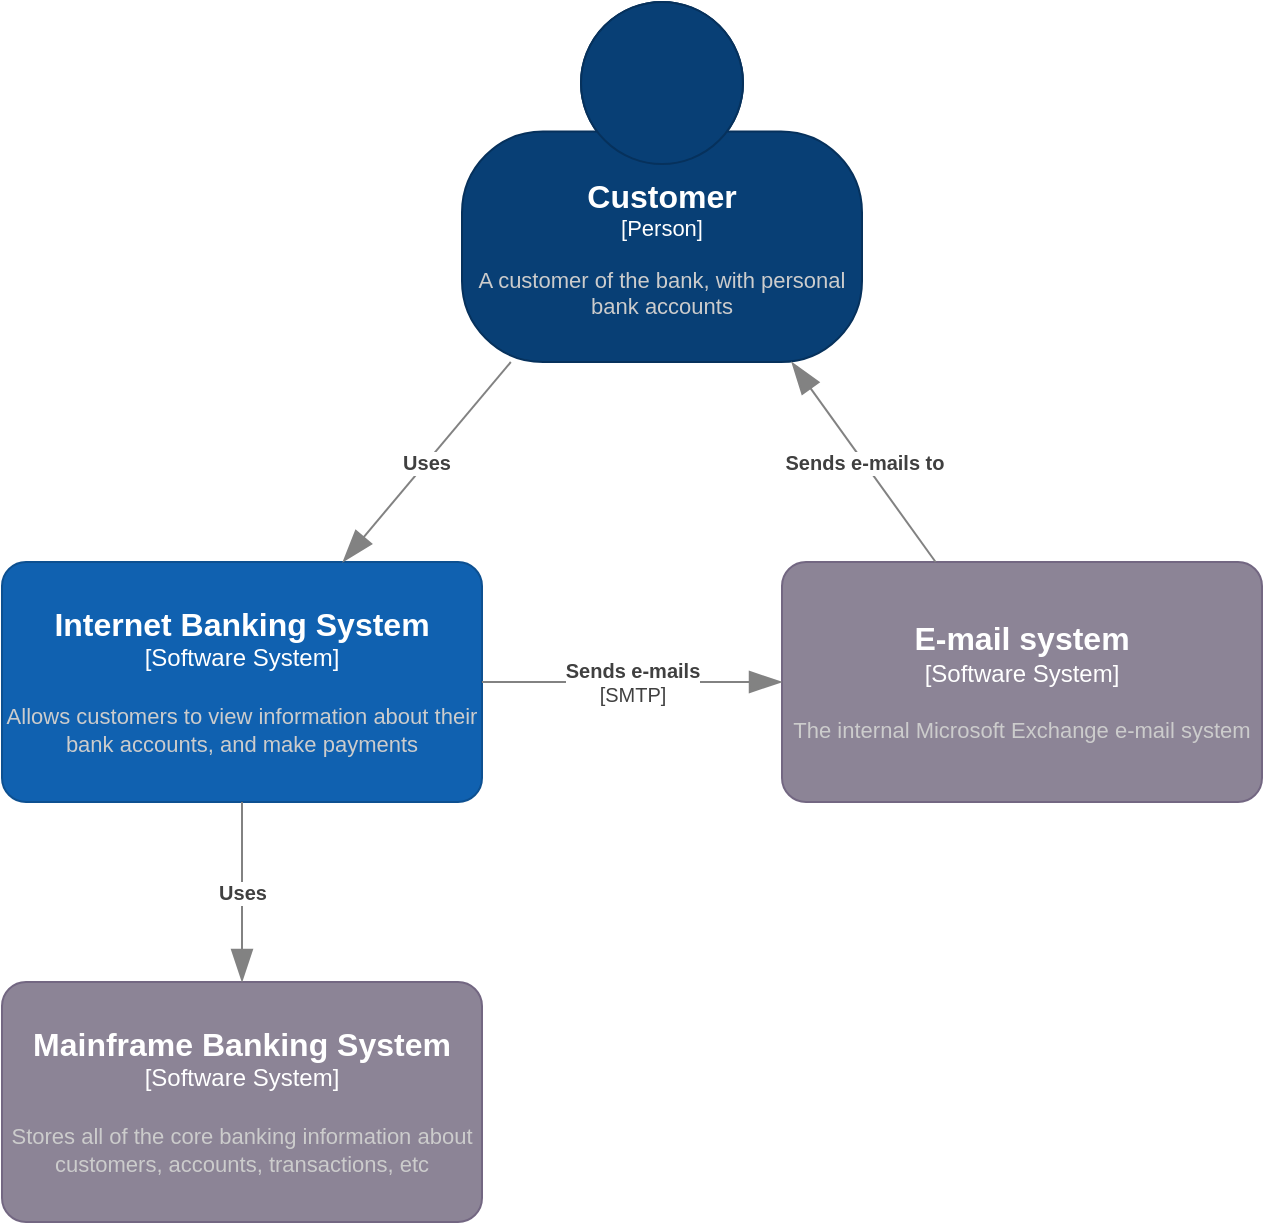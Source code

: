 <mxfile version="20.7.4" type="device"><diagram id="w14KSOpjUpxt1xlvvVnj" name="Page-1"><mxGraphModel dx="1432" dy="1323" grid="1" gridSize="10" guides="1" tooltips="1" connect="1" arrows="1" fold="1" page="1" pageScale="1" pageWidth="850" pageHeight="1100" math="0" shadow="0"><root><object label="" spec="app-action:&#10;  text: Internet Banking System&#10;  location: ${base-uri}index.html &#10;  tooltip: Principal action&#10;  content:&#10;    content-markdown:&#10;      style: true&#10;      source:&#10;        content-resource:&#10;          location: context.md&#10;          interpolate: true&#10;" child-reference="children" representation="context" id="0"><mxCell/></object><object id="1"><mxCell parent="0"/></object><object placeholders="1" c4Name="Customer" c4Type="Person" c4Description="A customer of the bank, with personal bank accounts" label="&lt;font style=&quot;font-size: 16px&quot;&gt;&lt;b&gt;%c4Name%&lt;/b&gt;&lt;/font&gt;&lt;div&gt;[%c4Type%]&lt;/div&gt;&lt;br&gt;&lt;div&gt;&lt;font style=&quot;font-size: 11px&quot;&gt;&lt;font color=&quot;#cccccc&quot;&gt;%c4Description%&lt;/font&gt;&lt;/div&gt;" spec="app-action:                           &#10;  icon: fas fa-user                   &#10;  text: Customer                      &#10;  uris:                               &#10;    - nasdanika://customer            &#10;    - nasdanika://user                &#10;  location: customer.html             &#10;  content:                            &#10;    content-markdown:                 &#10;      source:                         &#10;        content-resource: customer.md " child-reference="children" id="wSDtiMTOGxGJptyBwi4J-1"><mxCell style="html=1;fontSize=11;dashed=0;whiteSpace=wrap;fillColor=#083F75;strokeColor=#06315C;fontColor=#ffffff;shape=mxgraph.c4.person2;align=center;metaEdit=1;points=[[0.5,0,0],[1,0.5,0],[1,0.75,0],[0.75,1,0],[0.5,1,0],[0.25,1,0],[0,0.75,0],[0,0.5,0]];resizable=0;" parent="1" vertex="1"><mxGeometry x="350" y="50" width="200" height="180" as="geometry"/></mxCell></object><object placeholders="1" c4Name="Internet Banking System" c4Type="Software System" c4Description="Allows customers to view information about their bank accounts, and make payments" label="&lt;font style=&quot;font-size: 16px&quot;&gt;&lt;b&gt;%c4Name%&lt;/b&gt;&lt;/font&gt;&lt;div&gt;[%c4Type%]&lt;/div&gt;&lt;br&gt;&lt;div&gt;&lt;font style=&quot;font-size: 11px&quot;&gt;&lt;font color=&quot;#cccccc&quot;&gt;%c4Description%&lt;/font&gt;&lt;/div&gt;" semantic-uri="systems/internet-banking/container.drawio#/" child-reference="children" id="wSDtiMTOGxGJptyBwi4J-2"><mxCell style="rounded=1;whiteSpace=wrap;html=1;labelBackgroundColor=none;fillColor=#1061B0;fontColor=#ffffff;align=center;arcSize=10;strokeColor=#0D5091;metaEdit=1;resizable=0;points=[[0.25,0,0],[0.5,0,0],[0.75,0,0],[1,0.25,0],[1,0.5,0],[1,0.75,0],[0.75,1,0],[0.5,1,0],[0.25,1,0],[0,0.75,0],[0,0.5,0],[0,0.25,0]];" parent="1" vertex="1"><mxGeometry x="120" y="330" width="240" height="120" as="geometry"/></mxCell></object><object placeholders="1" c4Name="Mainframe Banking System" c4Type="Software System" c4Description="Stores all of the core banking information about customers, accounts, transactions, etc" label="&lt;font style=&quot;font-size: 16px&quot;&gt;&lt;b&gt;%c4Name%&lt;/b&gt;&lt;/font&gt;&lt;div&gt;[%c4Type%]&lt;/div&gt;&lt;br&gt;&lt;div&gt;&lt;font style=&quot;font-size: 11px&quot;&gt;&lt;font color=&quot;#cccccc&quot;&gt;%c4Description%&lt;/font&gt;&lt;/div&gt;" spec="app-action:                                            &#10;  text: Mainframe Banking System                       &#10;  uris: nasdanika://mainframe                          &#10;  location: systems/external/mainframe.html            &#10;  content:                                             &#10;    content-markdown:                                  &#10;      source:                                          &#10;        content-resource: systems/external/mainframe.md" child-reference="children" id="wSDtiMTOGxGJptyBwi4J-3"><mxCell style="rounded=1;whiteSpace=wrap;html=1;labelBackgroundColor=none;fillColor=#8C8496;fontColor=#ffffff;align=center;arcSize=10;strokeColor=#736782;metaEdit=1;resizable=0;points=[[0.25,0,0],[0.5,0,0],[0.75,0,0],[1,0.25,0],[1,0.5,0],[1,0.75,0],[0.75,1,0],[0.5,1,0],[0.25,1,0],[0,0.75,0],[0,0.5,0],[0,0.25,0]];" parent="1" vertex="1"><mxGeometry x="120" y="540" width="240" height="120" as="geometry"/></mxCell></object><object placeholders="1" c4Name="E-mail system" c4Type="Software System" c4Description="The internal Microsoft Exchange e-mail system" label="&lt;font style=&quot;font-size: 16px&quot;&gt;&lt;b&gt;%c4Name%&lt;/b&gt;&lt;/font&gt;&lt;div&gt;[%c4Type%]&lt;/div&gt;&lt;br&gt;&lt;div&gt;&lt;font style=&quot;font-size: 11px&quot;&gt;&lt;font color=&quot;#cccccc&quot;&gt;%c4Description%&lt;/font&gt;&lt;/div&gt;" spec="app-action:                                         &#10;  text: E-mail system                               &#10;  uris: nasdanika://e-mail                          &#10;  location: systems/external/e-mail.html            &#10;  content:                                          &#10;    content-markdown:                               &#10;      source:                                       &#10;        content-resource: systems/external/e-mail.md" child-reference="children" id="wSDtiMTOGxGJptyBwi4J-4"><mxCell style="rounded=1;whiteSpace=wrap;html=1;labelBackgroundColor=none;fillColor=#8C8496;fontColor=#ffffff;align=center;arcSize=10;strokeColor=#736782;metaEdit=1;resizable=0;points=[[0.25,0,0],[0.5,0,0],[0.75,0,0],[1,0.25,0],[1,0.5,0],[1,0.75,0],[0.75,1,0],[0.5,1,0],[0.25,1,0],[0,0.75,0],[0,0.5,0],[0,0.25,0]];" parent="1" vertex="1"><mxGeometry x="510" y="330" width="240" height="120" as="geometry"/></mxCell></object><object placeholders="1" c4Type="Relationship" c4Description="Uses" label="&lt;div style=&quot;text-align: left&quot;&gt;&lt;div style=&quot;text-align: center&quot;&gt;&lt;b&gt;%c4Description%&lt;/b&gt;&lt;/div&gt;" id="wSDtiMTOGxGJptyBwi4J-5"><mxCell style="endArrow=blockThin;html=1;fontSize=10;fontColor=#404040;strokeWidth=1;endFill=1;strokeColor=#828282;elbow=vertical;metaEdit=1;endSize=14;startSize=14;jumpStyle=arc;jumpSize=16;rounded=0;" parent="1" source="wSDtiMTOGxGJptyBwi4J-1" target="wSDtiMTOGxGJptyBwi4J-2" edge="1"><mxGeometry width="240" relative="1" as="geometry"><mxPoint x="300" y="770" as="sourcePoint"/><mxPoint x="540" y="770" as="targetPoint"/></mxGeometry></mxCell></object><object placeholders="1" c4Type="Relationship" c4Description="Sends e-mails to" label="&lt;div style=&quot;text-align: left&quot;&gt;&lt;div style=&quot;text-align: center&quot;&gt;&lt;b&gt;%c4Description%&lt;/b&gt;&lt;/div&gt;" id="wSDtiMTOGxGJptyBwi4J-6"><mxCell style="endArrow=blockThin;html=1;fontSize=10;fontColor=#404040;strokeWidth=1;endFill=1;strokeColor=#828282;elbow=vertical;metaEdit=1;endSize=14;startSize=14;jumpStyle=arc;jumpSize=16;rounded=0;" parent="1" source="wSDtiMTOGxGJptyBwi4J-4" target="wSDtiMTOGxGJptyBwi4J-1" edge="1"><mxGeometry width="240" relative="1" as="geometry"><mxPoint x="300" y="770" as="sourcePoint"/><mxPoint x="700" y="320" as="targetPoint"/></mxGeometry></mxCell></object><object placeholders="1" c4Type="Relationship" c4Description="Uses" label="&lt;div style=&quot;text-align: left&quot;&gt;&lt;div style=&quot;text-align: center&quot;&gt;&lt;b&gt;%c4Description%&lt;/b&gt;&lt;/div&gt;" id="wSDtiMTOGxGJptyBwi4J-7"><mxCell style="endArrow=blockThin;html=1;fontSize=10;fontColor=#404040;strokeWidth=1;endFill=1;strokeColor=#828282;elbow=vertical;metaEdit=1;endSize=14;startSize=14;jumpStyle=arc;jumpSize=16;rounded=0;" parent="1" source="wSDtiMTOGxGJptyBwi4J-2" target="wSDtiMTOGxGJptyBwi4J-3" edge="1"><mxGeometry width="240" relative="1" as="geometry"><mxPoint x="384.4" y="240" as="sourcePoint"/><mxPoint x="300.4" y="340" as="targetPoint"/></mxGeometry></mxCell></object><object placeholders="1" c4Type="Relationship" c4Technology="SMTP" c4Description="Sends e-mails" label="&lt;div style=&quot;text-align: left&quot;&gt;&lt;div style=&quot;text-align: center&quot;&gt;&lt;b&gt;%c4Description%&lt;/b&gt;&lt;/div&gt;&lt;div style=&quot;text-align: center&quot;&gt;[%c4Technology%]&lt;/div&gt;&lt;/div&gt;" id="wSDtiMTOGxGJptyBwi4J-8"><mxCell style="endArrow=blockThin;html=1;fontSize=10;fontColor=#404040;strokeWidth=1;endFill=1;strokeColor=#828282;elbow=vertical;metaEdit=1;endSize=14;startSize=14;jumpStyle=arc;jumpSize=16;rounded=0;edgeStyle=orthogonalEdgeStyle;" parent="1" source="wSDtiMTOGxGJptyBwi4J-2" target="wSDtiMTOGxGJptyBwi4J-4" edge="1"><mxGeometry width="240" relative="1" as="geometry"><mxPoint x="340" y="440" as="sourcePoint"/><mxPoint x="580" y="440" as="targetPoint"/></mxGeometry></mxCell></object></root></mxGraphModel></diagram></mxfile>